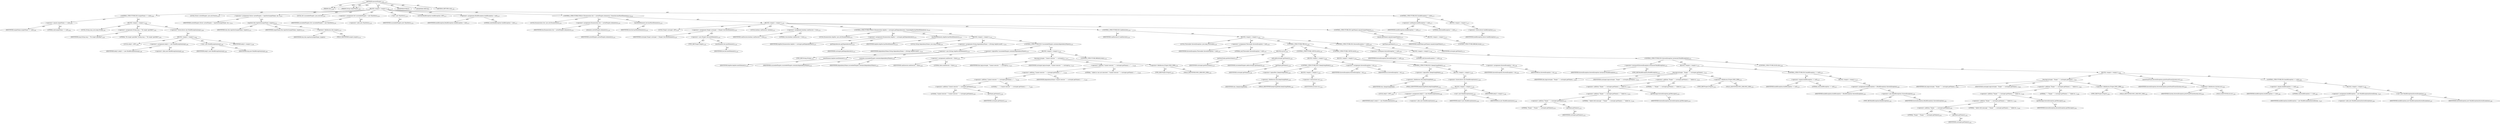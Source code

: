 digraph "executeTarget" {  
"111669149761" [label = <(METHOD,executeTarget)<SUB>1199</SUB>> ]
"115964117043" [label = <(PARAM,this)<SUB>1199</SUB>> ]
"115964117136" [label = <(PARAM,String targetName)<SUB>1199</SUB>> ]
"25769803885" [label = <(BLOCK,&lt;empty&gt;,&lt;empty&gt;)<SUB>1199</SUB>> ]
"47244640289" [label = <(CONTROL_STRUCTURE,IF,if (targetName == null))<SUB>1204</SUB>> ]
"30064771446" [label = <(&lt;operator&gt;.equals,targetName == null)<SUB>1204</SUB>> ]
"68719477142" [label = <(IDENTIFIER,targetName,targetName == null)<SUB>1204</SUB>> ]
"90194313270" [label = <(LITERAL,null,targetName == null)<SUB>1204</SUB>> ]
"25769803886" [label = <(BLOCK,&lt;empty&gt;,&lt;empty&gt;)<SUB>1204</SUB>> ]
"94489280552" [label = <(LOCAL,String msg: java.lang.String)<SUB>1205</SUB>> ]
"30064771447" [label = <(&lt;operator&gt;.assignment,String msg = &quot;No target specified&quot;)<SUB>1205</SUB>> ]
"68719477143" [label = <(IDENTIFIER,msg,String msg = &quot;No target specified&quot;)<SUB>1205</SUB>> ]
"90194313271" [label = <(LITERAL,&quot;No target specified&quot;,String msg = &quot;No target specified&quot;)<SUB>1205</SUB>> ]
"30064771448" [label = <(&lt;operator&gt;.throw,throw new BuildException(msg);)<SUB>1206</SUB>> ]
"25769803887" [label = <(BLOCK,&lt;empty&gt;,&lt;empty&gt;)<SUB>1206</SUB>> ]
"94489280553" [label = <(LOCAL,$obj11: ANY)<SUB>1206</SUB>> ]
"30064771449" [label = <(&lt;operator&gt;.assignment,$obj11 = new BuildException(msg))<SUB>1206</SUB>> ]
"68719477144" [label = <(IDENTIFIER,$obj11,$obj11 = new BuildException(msg))<SUB>1206</SUB>> ]
"30064771450" [label = <(&lt;operator&gt;.alloc,new BuildException(msg))<SUB>1206</SUB>> ]
"30064771451" [label = <(&lt;init&gt;,new BuildException(msg))<SUB>1206</SUB>> ]
"68719477145" [label = <(IDENTIFIER,$obj11,new BuildException(msg))<SUB>1206</SUB>> ]
"68719477146" [label = <(IDENTIFIER,msg,new BuildException(msg))<SUB>1206</SUB>> ]
"68719477147" [label = <(IDENTIFIER,$obj11,&lt;empty&gt;)<SUB>1206</SUB>> ]
"94489280554" [label = <(LOCAL,Vector sortedTargets: java.util.Vector)<SUB>1214</SUB>> ]
"30064771452" [label = <(&lt;operator&gt;.assignment,Vector sortedTargets = topoSort(targetName, tar...)<SUB>1214</SUB>> ]
"68719477148" [label = <(IDENTIFIER,sortedTargets,Vector sortedTargets = topoSort(targetName, tar...)<SUB>1214</SUB>> ]
"30064771453" [label = <(topoSort,this.topoSort(targetName, targets))<SUB>1214</SUB>> ]
"68719476808" [label = <(IDENTIFIER,this,this.topoSort(targetName, targets))<SUB>1214</SUB>> ]
"68719477149" [label = <(IDENTIFIER,targetName,this.topoSort(targetName, targets))<SUB>1214</SUB>> ]
"30064771454" [label = <(&lt;operator&gt;.fieldAccess,this.targets)<SUB>1214</SUB>> ]
"68719477150" [label = <(IDENTIFIER,this,this.topoSort(targetName, targets))> ]
"55834574924" [label = <(FIELD_IDENTIFIER,targets,targets)<SUB>1214</SUB>> ]
"94489280555" [label = <(LOCAL,Set succeededTargets: java.util.Set)<SUB>1216</SUB>> ]
"30064771455" [label = <(&lt;operator&gt;.assignment,Set succeededTargets = new HashSet())<SUB>1216</SUB>> ]
"68719477151" [label = <(IDENTIFIER,succeededTargets,Set succeededTargets = new HashSet())<SUB>1216</SUB>> ]
"30064771456" [label = <(&lt;operator&gt;.alloc,new HashSet())<SUB>1216</SUB>> ]
"30064771457" [label = <(&lt;init&gt;,new HashSet())<SUB>1216</SUB>> ]
"68719477152" [label = <(IDENTIFIER,succeededTargets,new HashSet())<SUB>1216</SUB>> ]
"94489280556" [label = <(LOCAL,BuildException buildException: ANY)<SUB>1217</SUB>> ]
"30064771458" [label = <(&lt;operator&gt;.assignment,BuildException buildException = null)<SUB>1217</SUB>> ]
"68719477153" [label = <(IDENTIFIER,buildException,BuildException buildException = null)<SUB>1217</SUB>> ]
"90194313272" [label = <(LITERAL,null,BuildException buildException = null)<SUB>1217</SUB>> ]
"47244640290" [label = <(CONTROL_STRUCTURE,FOR,for (Enumeration iter = sortedTargets.elements(); Some(iter.hasMoreElements()); ))<SUB>1218</SUB>> ]
"94489280557" [label = <(LOCAL,Enumeration iter: java.util.Enumeration)<SUB>1218</SUB>> ]
"30064771459" [label = <(&lt;operator&gt;.assignment,Enumeration iter = sortedTargets.elements())<SUB>1218</SUB>> ]
"68719477154" [label = <(IDENTIFIER,iter,Enumeration iter = sortedTargets.elements())<SUB>1218</SUB>> ]
"30064771460" [label = <(elements,sortedTargets.elements())<SUB>1218</SUB>> ]
"68719477155" [label = <(IDENTIFIER,sortedTargets,sortedTargets.elements())<SUB>1218</SUB>> ]
"30064771461" [label = <(hasMoreElements,iter.hasMoreElements())<SUB>1219</SUB>> ]
"68719477156" [label = <(IDENTIFIER,iter,iter.hasMoreElements())<SUB>1219</SUB>> ]
"25769803888" [label = <(BLOCK,&lt;empty&gt;,&lt;empty&gt;)<SUB>1219</SUB>> ]
"94489280558" [label = <(LOCAL,Target curtarget: ANY)<SUB>1220</SUB>> ]
"30064771462" [label = <(&lt;operator&gt;.assignment,Target curtarget = (Target) iter.nextElement())<SUB>1220</SUB>> ]
"68719477157" [label = <(IDENTIFIER,curtarget,Target curtarget = (Target) iter.nextElement())<SUB>1220</SUB>> ]
"30064771463" [label = <(&lt;operator&gt;.cast,(Target) iter.nextElement())<SUB>1220</SUB>> ]
"180388626447" [label = <(TYPE_REF,Target,Target)<SUB>1220</SUB>> ]
"30064771464" [label = <(nextElement,iter.nextElement())<SUB>1220</SUB>> ]
"68719477158" [label = <(IDENTIFIER,iter,iter.nextElement())<SUB>1220</SUB>> ]
"94489280559" [label = <(LOCAL,boolean canExecute: boolean)<SUB>1221</SUB>> ]
"30064771465" [label = <(&lt;operator&gt;.assignment,boolean canExecute = true)<SUB>1221</SUB>> ]
"68719477159" [label = <(IDENTIFIER,canExecute,boolean canExecute = true)<SUB>1221</SUB>> ]
"90194313273" [label = <(LITERAL,true,boolean canExecute = true)<SUB>1221</SUB>> ]
"47244640291" [label = <(CONTROL_STRUCTURE,FOR,for (Enumeration depIter = curtarget.getDependencies(); Some(depIter.hasMoreElements()); ))<SUB>1222</SUB>> ]
"94489280560" [label = <(LOCAL,Enumeration depIter: java.util.Enumeration)<SUB>1222</SUB>> ]
"30064771466" [label = <(&lt;operator&gt;.assignment,Enumeration depIter = curtarget.getDependencies())<SUB>1222</SUB>> ]
"68719477160" [label = <(IDENTIFIER,depIter,Enumeration depIter = curtarget.getDependencies())<SUB>1222</SUB>> ]
"30064771467" [label = <(getDependencies,getDependencies())<SUB>1222</SUB>> ]
"68719477161" [label = <(IDENTIFIER,curtarget,getDependencies())<SUB>1222</SUB>> ]
"30064771468" [label = <(hasMoreElements,depIter.hasMoreElements())<SUB>1223</SUB>> ]
"68719477162" [label = <(IDENTIFIER,depIter,depIter.hasMoreElements())<SUB>1223</SUB>> ]
"25769803889" [label = <(BLOCK,&lt;empty&gt;,&lt;empty&gt;)<SUB>1223</SUB>> ]
"94489280561" [label = <(LOCAL,String dependencyName: java.lang.String)<SUB>1224</SUB>> ]
"30064771469" [label = <(&lt;operator&gt;.assignment,String dependencyName = ((String) depIter.nextE...)<SUB>1224</SUB>> ]
"68719477163" [label = <(IDENTIFIER,dependencyName,String dependencyName = ((String) depIter.nextE...)<SUB>1224</SUB>> ]
"30064771470" [label = <(&lt;operator&gt;.cast,(String) depIter.nextElement())<SUB>1224</SUB>> ]
"180388626448" [label = <(TYPE_REF,String,String)<SUB>1224</SUB>> ]
"30064771471" [label = <(nextElement,depIter.nextElement())<SUB>1224</SUB>> ]
"68719477164" [label = <(IDENTIFIER,depIter,depIter.nextElement())<SUB>1224</SUB>> ]
"47244640292" [label = <(CONTROL_STRUCTURE,IF,if (!succeededTargets.contains(dependencyName)))<SUB>1225</SUB>> ]
"30064771472" [label = <(&lt;operator&gt;.logicalNot,!succeededTargets.contains(dependencyName))<SUB>1225</SUB>> ]
"30064771473" [label = <(contains,succeededTargets.contains(dependencyName))<SUB>1225</SUB>> ]
"68719477165" [label = <(IDENTIFIER,succeededTargets,succeededTargets.contains(dependencyName))<SUB>1225</SUB>> ]
"68719477166" [label = <(IDENTIFIER,dependencyName,succeededTargets.contains(dependencyName))<SUB>1225</SUB>> ]
"25769803890" [label = <(BLOCK,&lt;empty&gt;,&lt;empty&gt;)<SUB>1225</SUB>> ]
"30064771474" [label = <(&lt;operator&gt;.assignment,canExecute = false)<SUB>1226</SUB>> ]
"68719477167" [label = <(IDENTIFIER,canExecute,canExecute = false)<SUB>1226</SUB>> ]
"90194313274" [label = <(LITERAL,false,canExecute = false)<SUB>1226</SUB>> ]
"30064771475" [label = <(log,log(curtarget, &quot;Cannot execute '&quot; + curtarget.g...)<SUB>1227</SUB>> ]
"68719476809" [label = <(IDENTIFIER,this,log(curtarget, &quot;Cannot execute '&quot; + curtarget.g...)<SUB>1227</SUB>> ]
"68719477168" [label = <(IDENTIFIER,curtarget,log(curtarget, &quot;Cannot execute '&quot; + curtarget.g...)<SUB>1227</SUB>> ]
"30064771476" [label = <(&lt;operator&gt;.addition,&quot;Cannot execute '&quot; + curtarget.getName() + &quot;' -...)<SUB>1228</SUB>> ]
"30064771477" [label = <(&lt;operator&gt;.addition,&quot;Cannot execute '&quot; + curtarget.getName() + &quot;' -...)<SUB>1228</SUB>> ]
"30064771478" [label = <(&lt;operator&gt;.addition,&quot;Cannot execute '&quot; + curtarget.getName() + &quot;' - '&quot;)<SUB>1228</SUB>> ]
"30064771479" [label = <(&lt;operator&gt;.addition,&quot;Cannot execute '&quot; + curtarget.getName())<SUB>1228</SUB>> ]
"90194313275" [label = <(LITERAL,&quot;Cannot execute '&quot;,&quot;Cannot execute '&quot; + curtarget.getName())<SUB>1228</SUB>> ]
"30064771480" [label = <(getName,getName())<SUB>1228</SUB>> ]
"68719477169" [label = <(IDENTIFIER,curtarget,getName())<SUB>1228</SUB>> ]
"90194313276" [label = <(LITERAL,&quot;' - '&quot;,&quot;Cannot execute '&quot; + curtarget.getName() + &quot;' - '&quot;)<SUB>1228</SUB>> ]
"68719477170" [label = <(IDENTIFIER,dependencyName,&quot;Cannot execute '&quot; + curtarget.getName() + &quot;' -...)<SUB>1229</SUB>> ]
"90194313277" [label = <(LITERAL,&quot;' failed or was not executed.&quot;,&quot;Cannot execute '&quot; + curtarget.getName() + &quot;' -...)<SUB>1229</SUB>> ]
"30064771481" [label = <(&lt;operator&gt;.fieldAccess,Project.MSG_ERR)<SUB>1230</SUB>> ]
"180388626449" [label = <(TYPE_REF,Project,Project)<SUB>1230</SUB>> ]
"55834574925" [label = <(FIELD_IDENTIFIER,MSG_ERR,MSG_ERR)<SUB>1230</SUB>> ]
"47244640293" [label = <(CONTROL_STRUCTURE,BREAK,break;)<SUB>1231</SUB>> ]
"47244640294" [label = <(CONTROL_STRUCTURE,IF,if (canExecute))<SUB>1234</SUB>> ]
"68719477171" [label = <(IDENTIFIER,canExecute,if (canExecute))<SUB>1234</SUB>> ]
"25769803891" [label = <(BLOCK,&lt;empty&gt;,&lt;empty&gt;)<SUB>1234</SUB>> ]
"94489280562" [label = <(LOCAL,Throwable thrownException: java.lang.Throwable)<SUB>1235</SUB>> ]
"30064771482" [label = <(&lt;operator&gt;.assignment,Throwable thrownException = null)<SUB>1235</SUB>> ]
"68719477172" [label = <(IDENTIFIER,thrownException,Throwable thrownException = null)<SUB>1235</SUB>> ]
"90194313278" [label = <(LITERAL,null,Throwable thrownException = null)<SUB>1235</SUB>> ]
"47244640295" [label = <(CONTROL_STRUCTURE,TRY,try)<SUB>1236</SUB>> ]
"25769803892" [label = <(BLOCK,try,try)<SUB>1236</SUB>> ]
"30064771483" [label = <(performTasks,performTasks())<SUB>1237</SUB>> ]
"68719477173" [label = <(IDENTIFIER,curtarget,performTasks())<SUB>1237</SUB>> ]
"30064771484" [label = <(add,add(curtarget.getName()))<SUB>1238</SUB>> ]
"68719477174" [label = <(IDENTIFIER,succeededTargets,add(curtarget.getName()))<SUB>1238</SUB>> ]
"30064771485" [label = <(getName,getName())<SUB>1238</SUB>> ]
"68719477175" [label = <(IDENTIFIER,curtarget,getName())<SUB>1238</SUB>> ]
"47244640296" [label = <(CONTROL_STRUCTURE,CATCH,catch)<SUB>1239</SUB>> ]
"25769803893" [label = <(BLOCK,&lt;empty&gt;,&lt;empty&gt;)<SUB>1239</SUB>> ]
"47244640297" [label = <(CONTROL_STRUCTURE,IF,if (!(keepGoingMode)))<SUB>1240</SUB>> ]
"30064771486" [label = <(&lt;operator&gt;.logicalNot,!(keepGoingMode))<SUB>1240</SUB>> ]
"30064771487" [label = <(&lt;operator&gt;.fieldAccess,this.keepGoingMode)<SUB>1240</SUB>> ]
"68719477176" [label = <(IDENTIFIER,this,!(keepGoingMode))> ]
"55834574926" [label = <(FIELD_IDENTIFIER,keepGoingMode,keepGoingMode)<SUB>1240</SUB>> ]
"25769803894" [label = <(BLOCK,&lt;empty&gt;,&lt;empty&gt;)<SUB>1240</SUB>> ]
"30064771488" [label = <(&lt;operator&gt;.throw,throw ex;)<SUB>1241</SUB>> ]
"68719477177" [label = <(IDENTIFIER,ex,throw ex;)<SUB>1241</SUB>> ]
"30064771489" [label = <(&lt;operator&gt;.assignment,thrownException = ex)<SUB>1243</SUB>> ]
"68719477178" [label = <(IDENTIFIER,thrownException,thrownException = ex)<SUB>1243</SUB>> ]
"68719477179" [label = <(IDENTIFIER,ex,thrownException = ex)<SUB>1243</SUB>> ]
"47244640298" [label = <(CONTROL_STRUCTURE,CATCH,catch)<SUB>1244</SUB>> ]
"25769803895" [label = <(BLOCK,&lt;empty&gt;,&lt;empty&gt;)<SUB>1244</SUB>> ]
"47244640299" [label = <(CONTROL_STRUCTURE,IF,if (!(keepGoingMode)))<SUB>1245</SUB>> ]
"30064771490" [label = <(&lt;operator&gt;.logicalNot,!(keepGoingMode))<SUB>1245</SUB>> ]
"30064771491" [label = <(&lt;operator&gt;.fieldAccess,this.keepGoingMode)<SUB>1245</SUB>> ]
"68719477180" [label = <(IDENTIFIER,this,!(keepGoingMode))> ]
"55834574927" [label = <(FIELD_IDENTIFIER,keepGoingMode,keepGoingMode)<SUB>1245</SUB>> ]
"25769803896" [label = <(BLOCK,&lt;empty&gt;,&lt;empty&gt;)<SUB>1245</SUB>> ]
"30064771492" [label = <(&lt;operator&gt;.throw,throw new BuildException(ex);)<SUB>1246</SUB>> ]
"25769803897" [label = <(BLOCK,&lt;empty&gt;,&lt;empty&gt;)<SUB>1246</SUB>> ]
"94489280563" [label = <(LOCAL,$obj12: ANY)<SUB>1246</SUB>> ]
"30064771493" [label = <(&lt;operator&gt;.assignment,$obj12 = new BuildException(ex))<SUB>1246</SUB>> ]
"68719477181" [label = <(IDENTIFIER,$obj12,$obj12 = new BuildException(ex))<SUB>1246</SUB>> ]
"30064771494" [label = <(&lt;operator&gt;.alloc,new BuildException(ex))<SUB>1246</SUB>> ]
"30064771495" [label = <(&lt;init&gt;,new BuildException(ex))<SUB>1246</SUB>> ]
"68719477182" [label = <(IDENTIFIER,$obj12,new BuildException(ex))<SUB>1246</SUB>> ]
"68719477183" [label = <(IDENTIFIER,ex,new BuildException(ex))<SUB>1246</SUB>> ]
"68719477184" [label = <(IDENTIFIER,$obj12,&lt;empty&gt;)<SUB>1246</SUB>> ]
"30064771496" [label = <(&lt;operator&gt;.assignment,thrownException = ex)<SUB>1248</SUB>> ]
"68719477185" [label = <(IDENTIFIER,thrownException,thrownException = ex)<SUB>1248</SUB>> ]
"68719477186" [label = <(IDENTIFIER,ex,thrownException = ex)<SUB>1248</SUB>> ]
"47244640300" [label = <(CONTROL_STRUCTURE,IF,if (thrownException != null))<SUB>1250</SUB>> ]
"30064771497" [label = <(&lt;operator&gt;.notEquals,thrownException != null)<SUB>1250</SUB>> ]
"68719477187" [label = <(IDENTIFIER,thrownException,thrownException != null)<SUB>1250</SUB>> ]
"90194313279" [label = <(LITERAL,null,thrownException != null)<SUB>1250</SUB>> ]
"25769803898" [label = <(BLOCK,&lt;empty&gt;,&lt;empty&gt;)<SUB>1250</SUB>> ]
"47244640301" [label = <(CONTROL_STRUCTURE,IF,if (thrownException instanceof BuildException))<SUB>1251</SUB>> ]
"30064771498" [label = <(&lt;operator&gt;.instanceOf,thrownException instanceof BuildException)<SUB>1251</SUB>> ]
"68719477188" [label = <(IDENTIFIER,thrownException,thrownException instanceof BuildException)<SUB>1251</SUB>> ]
"180388626450" [label = <(TYPE_REF,BuildException,BuildException)<SUB>1251</SUB>> ]
"25769803899" [label = <(BLOCK,&lt;empty&gt;,&lt;empty&gt;)<SUB>1251</SUB>> ]
"30064771499" [label = <(log,log(curtarget, &quot;Target '&quot; + curtarget.getName()...)<SUB>1252</SUB>> ]
"68719476810" [label = <(IDENTIFIER,this,log(curtarget, &quot;Target '&quot; + curtarget.getName()...)<SUB>1252</SUB>> ]
"68719477189" [label = <(IDENTIFIER,curtarget,log(curtarget, &quot;Target '&quot; + curtarget.getName()...)<SUB>1252</SUB>> ]
"30064771500" [label = <(&lt;operator&gt;.addition,&quot;Target '&quot; + curtarget.getName() + &quot;' failed wi...)<SUB>1253</SUB>> ]
"30064771501" [label = <(&lt;operator&gt;.addition,&quot;Target '&quot; + curtarget.getName() + &quot;' failed wi...)<SUB>1253</SUB>> ]
"30064771502" [label = <(&lt;operator&gt;.addition,&quot;Target '&quot; + curtarget.getName() + &quot;' failed wi...)<SUB>1253</SUB>> ]
"30064771503" [label = <(&lt;operator&gt;.addition,&quot;Target '&quot; + curtarget.getName())<SUB>1253</SUB>> ]
"90194313280" [label = <(LITERAL,&quot;Target '&quot;,&quot;Target '&quot; + curtarget.getName())<SUB>1253</SUB>> ]
"30064771504" [label = <(getName,getName())<SUB>1253</SUB>> ]
"68719477190" [label = <(IDENTIFIER,curtarget,getName())<SUB>1253</SUB>> ]
"90194313281" [label = <(LITERAL,&quot;' failed with message '&quot;,&quot;Target '&quot; + curtarget.getName() + &quot;' failed wi...)<SUB>1254</SUB>> ]
"30064771505" [label = <(getMessage,thrownException.getMessage())<SUB>1255</SUB>> ]
"68719477191" [label = <(IDENTIFIER,thrownException,thrownException.getMessage())<SUB>1255</SUB>> ]
"90194313282" [label = <(LITERAL,&quot;'.&quot;,&quot;Target '&quot; + curtarget.getName() + &quot;' failed wi...)<SUB>1255</SUB>> ]
"30064771506" [label = <(&lt;operator&gt;.fieldAccess,Project.MSG_ERR)<SUB>1255</SUB>> ]
"180388626451" [label = <(TYPE_REF,Project,Project)<SUB>1255</SUB>> ]
"55834574928" [label = <(FIELD_IDENTIFIER,MSG_ERR,MSG_ERR)<SUB>1255</SUB>> ]
"47244640302" [label = <(CONTROL_STRUCTURE,IF,if (buildException == null))<SUB>1257</SUB>> ]
"30064771507" [label = <(&lt;operator&gt;.equals,buildException == null)<SUB>1257</SUB>> ]
"68719477192" [label = <(IDENTIFIER,buildException,buildException == null)<SUB>1257</SUB>> ]
"90194313283" [label = <(LITERAL,null,buildException == null)<SUB>1257</SUB>> ]
"25769803900" [label = <(BLOCK,&lt;empty&gt;,&lt;empty&gt;)<SUB>1257</SUB>> ]
"30064771508" [label = <(&lt;operator&gt;.assignment,buildException = (BuildException) thrownException)<SUB>1258</SUB>> ]
"68719477193" [label = <(IDENTIFIER,buildException,buildException = (BuildException) thrownException)<SUB>1258</SUB>> ]
"30064771509" [label = <(&lt;operator&gt;.cast,(BuildException) thrownException)<SUB>1258</SUB>> ]
"180388626452" [label = <(TYPE_REF,BuildException,BuildException)<SUB>1258</SUB>> ]
"68719477194" [label = <(IDENTIFIER,thrownException,(BuildException) thrownException)<SUB>1258</SUB>> ]
"47244640303" [label = <(CONTROL_STRUCTURE,ELSE,else)<SUB>1260</SUB>> ]
"25769803901" [label = <(BLOCK,&lt;empty&gt;,&lt;empty&gt;)<SUB>1260</SUB>> ]
"30064771510" [label = <(log,log(curtarget, &quot;Target '&quot; + curtarget.getName()...)<SUB>1261</SUB>> ]
"68719476811" [label = <(IDENTIFIER,this,log(curtarget, &quot;Target '&quot; + curtarget.getName()...)<SUB>1261</SUB>> ]
"68719477195" [label = <(IDENTIFIER,curtarget,log(curtarget, &quot;Target '&quot; + curtarget.getName()...)<SUB>1261</SUB>> ]
"30064771511" [label = <(&lt;operator&gt;.addition,&quot;Target '&quot; + curtarget.getName() + &quot;' failed wi...)<SUB>1262</SUB>> ]
"30064771512" [label = <(&lt;operator&gt;.addition,&quot;Target '&quot; + curtarget.getName() + &quot;' failed wi...)<SUB>1262</SUB>> ]
"30064771513" [label = <(&lt;operator&gt;.addition,&quot;Target '&quot; + curtarget.getName() + &quot;' failed wi...)<SUB>1262</SUB>> ]
"30064771514" [label = <(&lt;operator&gt;.addition,&quot;Target '&quot; + curtarget.getName())<SUB>1262</SUB>> ]
"90194313284" [label = <(LITERAL,&quot;Target '&quot;,&quot;Target '&quot; + curtarget.getName())<SUB>1262</SUB>> ]
"30064771515" [label = <(getName,getName())<SUB>1262</SUB>> ]
"68719477196" [label = <(IDENTIFIER,curtarget,getName())<SUB>1262</SUB>> ]
"90194313285" [label = <(LITERAL,&quot;' failed with message '&quot;,&quot;Target '&quot; + curtarget.getName() + &quot;' failed wi...)<SUB>1263</SUB>> ]
"30064771516" [label = <(getMessage,thrownException.getMessage())<SUB>1264</SUB>> ]
"68719477197" [label = <(IDENTIFIER,thrownException,thrownException.getMessage())<SUB>1264</SUB>> ]
"90194313286" [label = <(LITERAL,&quot;'.&quot;,&quot;Target '&quot; + curtarget.getName() + &quot;' failed wi...)<SUB>1264</SUB>> ]
"30064771517" [label = <(&lt;operator&gt;.fieldAccess,Project.MSG_ERR)<SUB>1264</SUB>> ]
"180388626453" [label = <(TYPE_REF,Project,Project)<SUB>1264</SUB>> ]
"55834574929" [label = <(FIELD_IDENTIFIER,MSG_ERR,MSG_ERR)<SUB>1264</SUB>> ]
"30064771518" [label = <(printStackTrace,thrownException.printStackTrace(System.err))<SUB>1265</SUB>> ]
"68719477198" [label = <(IDENTIFIER,thrownException,thrownException.printStackTrace(System.err))<SUB>1265</SUB>> ]
"30064771519" [label = <(&lt;operator&gt;.fieldAccess,System.err)<SUB>1265</SUB>> ]
"68719477199" [label = <(IDENTIFIER,System,thrownException.printStackTrace(System.err))<SUB>1265</SUB>> ]
"55834574930" [label = <(FIELD_IDENTIFIER,err,err)<SUB>1265</SUB>> ]
"47244640304" [label = <(CONTROL_STRUCTURE,IF,if (buildException == null))<SUB>1266</SUB>> ]
"30064771520" [label = <(&lt;operator&gt;.equals,buildException == null)<SUB>1266</SUB>> ]
"68719477200" [label = <(IDENTIFIER,buildException,buildException == null)<SUB>1266</SUB>> ]
"90194313287" [label = <(LITERAL,null,buildException == null)<SUB>1266</SUB>> ]
"25769803902" [label = <(BLOCK,&lt;empty&gt;,&lt;empty&gt;)<SUB>1266</SUB>> ]
"30064771521" [label = <(&lt;operator&gt;.assignment,buildException = new BuildException(thrownExcep...)<SUB>1267</SUB>> ]
"68719477201" [label = <(IDENTIFIER,buildException,buildException = new BuildException(thrownExcep...)<SUB>1267</SUB>> ]
"30064771522" [label = <(&lt;operator&gt;.alloc,new BuildException(thrownException))<SUB>1268</SUB>> ]
"30064771523" [label = <(&lt;init&gt;,new BuildException(thrownException))<SUB>1268</SUB>> ]
"68719477202" [label = <(IDENTIFIER,buildException,new BuildException(thrownException))<SUB>1267</SUB>> ]
"68719477203" [label = <(IDENTIFIER,thrownException,new BuildException(thrownException))<SUB>1268</SUB>> ]
"47244640305" [label = <(CONTROL_STRUCTURE,IF,if (getName().equals(targetName)))<SUB>1273</SUB>> ]
"30064771524" [label = <(equals,getName().equals(targetName))<SUB>1273</SUB>> ]
"30064771525" [label = <(getName,getName())<SUB>1273</SUB>> ]
"68719477204" [label = <(IDENTIFIER,curtarget,getName())<SUB>1273</SUB>> ]
"68719477205" [label = <(IDENTIFIER,targetName,getName().equals(targetName))<SUB>1273</SUB>> ]
"25769803903" [label = <(BLOCK,&lt;empty&gt;,&lt;empty&gt;)<SUB>1273</SUB>> ]
"47244640306" [label = <(CONTROL_STRUCTURE,BREAK,break;)<SUB>1274</SUB>> ]
"47244640307" [label = <(CONTROL_STRUCTURE,IF,if (buildException != null))<SUB>1277</SUB>> ]
"30064771526" [label = <(&lt;operator&gt;.notEquals,buildException != null)<SUB>1277</SUB>> ]
"68719477206" [label = <(IDENTIFIER,buildException,buildException != null)<SUB>1277</SUB>> ]
"90194313288" [label = <(LITERAL,null,buildException != null)<SUB>1277</SUB>> ]
"25769803904" [label = <(BLOCK,&lt;empty&gt;,&lt;empty&gt;)<SUB>1277</SUB>> ]
"30064771527" [label = <(&lt;operator&gt;.throw,throw buildException;)<SUB>1278</SUB>> ]
"68719477207" [label = <(IDENTIFIER,buildException,throw buildException;)<SUB>1278</SUB>> ]
"133143986353" [label = <(MODIFIER,PUBLIC)> ]
"133143986354" [label = <(MODIFIER,VIRTUAL)> ]
"128849018945" [label = <(METHOD_RETURN,void)<SUB>1199</SUB>> ]
  "111669149761" -> "115964117043"  [ label = "AST: "] 
  "111669149761" -> "115964117136"  [ label = "AST: "] 
  "111669149761" -> "25769803885"  [ label = "AST: "] 
  "111669149761" -> "133143986353"  [ label = "AST: "] 
  "111669149761" -> "133143986354"  [ label = "AST: "] 
  "111669149761" -> "128849018945"  [ label = "AST: "] 
  "25769803885" -> "47244640289"  [ label = "AST: "] 
  "25769803885" -> "94489280554"  [ label = "AST: "] 
  "25769803885" -> "30064771452"  [ label = "AST: "] 
  "25769803885" -> "94489280555"  [ label = "AST: "] 
  "25769803885" -> "30064771455"  [ label = "AST: "] 
  "25769803885" -> "30064771457"  [ label = "AST: "] 
  "25769803885" -> "94489280556"  [ label = "AST: "] 
  "25769803885" -> "30064771458"  [ label = "AST: "] 
  "25769803885" -> "47244640290"  [ label = "AST: "] 
  "25769803885" -> "47244640307"  [ label = "AST: "] 
  "47244640289" -> "30064771446"  [ label = "AST: "] 
  "47244640289" -> "25769803886"  [ label = "AST: "] 
  "30064771446" -> "68719477142"  [ label = "AST: "] 
  "30064771446" -> "90194313270"  [ label = "AST: "] 
  "25769803886" -> "94489280552"  [ label = "AST: "] 
  "25769803886" -> "30064771447"  [ label = "AST: "] 
  "25769803886" -> "30064771448"  [ label = "AST: "] 
  "30064771447" -> "68719477143"  [ label = "AST: "] 
  "30064771447" -> "90194313271"  [ label = "AST: "] 
  "30064771448" -> "25769803887"  [ label = "AST: "] 
  "25769803887" -> "94489280553"  [ label = "AST: "] 
  "25769803887" -> "30064771449"  [ label = "AST: "] 
  "25769803887" -> "30064771451"  [ label = "AST: "] 
  "25769803887" -> "68719477147"  [ label = "AST: "] 
  "30064771449" -> "68719477144"  [ label = "AST: "] 
  "30064771449" -> "30064771450"  [ label = "AST: "] 
  "30064771451" -> "68719477145"  [ label = "AST: "] 
  "30064771451" -> "68719477146"  [ label = "AST: "] 
  "30064771452" -> "68719477148"  [ label = "AST: "] 
  "30064771452" -> "30064771453"  [ label = "AST: "] 
  "30064771453" -> "68719476808"  [ label = "AST: "] 
  "30064771453" -> "68719477149"  [ label = "AST: "] 
  "30064771453" -> "30064771454"  [ label = "AST: "] 
  "30064771454" -> "68719477150"  [ label = "AST: "] 
  "30064771454" -> "55834574924"  [ label = "AST: "] 
  "30064771455" -> "68719477151"  [ label = "AST: "] 
  "30064771455" -> "30064771456"  [ label = "AST: "] 
  "30064771457" -> "68719477152"  [ label = "AST: "] 
  "30064771458" -> "68719477153"  [ label = "AST: "] 
  "30064771458" -> "90194313272"  [ label = "AST: "] 
  "47244640290" -> "94489280557"  [ label = "AST: "] 
  "47244640290" -> "30064771459"  [ label = "AST: "] 
  "47244640290" -> "30064771461"  [ label = "AST: "] 
  "47244640290" -> "25769803888"  [ label = "AST: "] 
  "30064771459" -> "68719477154"  [ label = "AST: "] 
  "30064771459" -> "30064771460"  [ label = "AST: "] 
  "30064771460" -> "68719477155"  [ label = "AST: "] 
  "30064771461" -> "68719477156"  [ label = "AST: "] 
  "25769803888" -> "94489280558"  [ label = "AST: "] 
  "25769803888" -> "30064771462"  [ label = "AST: "] 
  "25769803888" -> "94489280559"  [ label = "AST: "] 
  "25769803888" -> "30064771465"  [ label = "AST: "] 
  "25769803888" -> "47244640291"  [ label = "AST: "] 
  "25769803888" -> "47244640294"  [ label = "AST: "] 
  "25769803888" -> "47244640305"  [ label = "AST: "] 
  "30064771462" -> "68719477157"  [ label = "AST: "] 
  "30064771462" -> "30064771463"  [ label = "AST: "] 
  "30064771463" -> "180388626447"  [ label = "AST: "] 
  "30064771463" -> "30064771464"  [ label = "AST: "] 
  "30064771464" -> "68719477158"  [ label = "AST: "] 
  "30064771465" -> "68719477159"  [ label = "AST: "] 
  "30064771465" -> "90194313273"  [ label = "AST: "] 
  "47244640291" -> "94489280560"  [ label = "AST: "] 
  "47244640291" -> "30064771466"  [ label = "AST: "] 
  "47244640291" -> "30064771468"  [ label = "AST: "] 
  "47244640291" -> "25769803889"  [ label = "AST: "] 
  "30064771466" -> "68719477160"  [ label = "AST: "] 
  "30064771466" -> "30064771467"  [ label = "AST: "] 
  "30064771467" -> "68719477161"  [ label = "AST: "] 
  "30064771468" -> "68719477162"  [ label = "AST: "] 
  "25769803889" -> "94489280561"  [ label = "AST: "] 
  "25769803889" -> "30064771469"  [ label = "AST: "] 
  "25769803889" -> "47244640292"  [ label = "AST: "] 
  "30064771469" -> "68719477163"  [ label = "AST: "] 
  "30064771469" -> "30064771470"  [ label = "AST: "] 
  "30064771470" -> "180388626448"  [ label = "AST: "] 
  "30064771470" -> "30064771471"  [ label = "AST: "] 
  "30064771471" -> "68719477164"  [ label = "AST: "] 
  "47244640292" -> "30064771472"  [ label = "AST: "] 
  "47244640292" -> "25769803890"  [ label = "AST: "] 
  "30064771472" -> "30064771473"  [ label = "AST: "] 
  "30064771473" -> "68719477165"  [ label = "AST: "] 
  "30064771473" -> "68719477166"  [ label = "AST: "] 
  "25769803890" -> "30064771474"  [ label = "AST: "] 
  "25769803890" -> "30064771475"  [ label = "AST: "] 
  "25769803890" -> "47244640293"  [ label = "AST: "] 
  "30064771474" -> "68719477167"  [ label = "AST: "] 
  "30064771474" -> "90194313274"  [ label = "AST: "] 
  "30064771475" -> "68719476809"  [ label = "AST: "] 
  "30064771475" -> "68719477168"  [ label = "AST: "] 
  "30064771475" -> "30064771476"  [ label = "AST: "] 
  "30064771475" -> "30064771481"  [ label = "AST: "] 
  "30064771476" -> "30064771477"  [ label = "AST: "] 
  "30064771476" -> "90194313277"  [ label = "AST: "] 
  "30064771477" -> "30064771478"  [ label = "AST: "] 
  "30064771477" -> "68719477170"  [ label = "AST: "] 
  "30064771478" -> "30064771479"  [ label = "AST: "] 
  "30064771478" -> "90194313276"  [ label = "AST: "] 
  "30064771479" -> "90194313275"  [ label = "AST: "] 
  "30064771479" -> "30064771480"  [ label = "AST: "] 
  "30064771480" -> "68719477169"  [ label = "AST: "] 
  "30064771481" -> "180388626449"  [ label = "AST: "] 
  "30064771481" -> "55834574925"  [ label = "AST: "] 
  "47244640294" -> "68719477171"  [ label = "AST: "] 
  "47244640294" -> "25769803891"  [ label = "AST: "] 
  "25769803891" -> "94489280562"  [ label = "AST: "] 
  "25769803891" -> "30064771482"  [ label = "AST: "] 
  "25769803891" -> "47244640295"  [ label = "AST: "] 
  "25769803891" -> "47244640300"  [ label = "AST: "] 
  "30064771482" -> "68719477172"  [ label = "AST: "] 
  "30064771482" -> "90194313278"  [ label = "AST: "] 
  "47244640295" -> "25769803892"  [ label = "AST: "] 
  "47244640295" -> "47244640296"  [ label = "AST: "] 
  "47244640295" -> "47244640298"  [ label = "AST: "] 
  "25769803892" -> "30064771483"  [ label = "AST: "] 
  "25769803892" -> "30064771484"  [ label = "AST: "] 
  "30064771483" -> "68719477173"  [ label = "AST: "] 
  "30064771484" -> "68719477174"  [ label = "AST: "] 
  "30064771484" -> "30064771485"  [ label = "AST: "] 
  "30064771485" -> "68719477175"  [ label = "AST: "] 
  "47244640296" -> "25769803893"  [ label = "AST: "] 
  "25769803893" -> "47244640297"  [ label = "AST: "] 
  "25769803893" -> "30064771489"  [ label = "AST: "] 
  "47244640297" -> "30064771486"  [ label = "AST: "] 
  "47244640297" -> "25769803894"  [ label = "AST: "] 
  "30064771486" -> "30064771487"  [ label = "AST: "] 
  "30064771487" -> "68719477176"  [ label = "AST: "] 
  "30064771487" -> "55834574926"  [ label = "AST: "] 
  "25769803894" -> "30064771488"  [ label = "AST: "] 
  "30064771488" -> "68719477177"  [ label = "AST: "] 
  "30064771489" -> "68719477178"  [ label = "AST: "] 
  "30064771489" -> "68719477179"  [ label = "AST: "] 
  "47244640298" -> "25769803895"  [ label = "AST: "] 
  "25769803895" -> "47244640299"  [ label = "AST: "] 
  "25769803895" -> "30064771496"  [ label = "AST: "] 
  "47244640299" -> "30064771490"  [ label = "AST: "] 
  "47244640299" -> "25769803896"  [ label = "AST: "] 
  "30064771490" -> "30064771491"  [ label = "AST: "] 
  "30064771491" -> "68719477180"  [ label = "AST: "] 
  "30064771491" -> "55834574927"  [ label = "AST: "] 
  "25769803896" -> "30064771492"  [ label = "AST: "] 
  "30064771492" -> "25769803897"  [ label = "AST: "] 
  "25769803897" -> "94489280563"  [ label = "AST: "] 
  "25769803897" -> "30064771493"  [ label = "AST: "] 
  "25769803897" -> "30064771495"  [ label = "AST: "] 
  "25769803897" -> "68719477184"  [ label = "AST: "] 
  "30064771493" -> "68719477181"  [ label = "AST: "] 
  "30064771493" -> "30064771494"  [ label = "AST: "] 
  "30064771495" -> "68719477182"  [ label = "AST: "] 
  "30064771495" -> "68719477183"  [ label = "AST: "] 
  "30064771496" -> "68719477185"  [ label = "AST: "] 
  "30064771496" -> "68719477186"  [ label = "AST: "] 
  "47244640300" -> "30064771497"  [ label = "AST: "] 
  "47244640300" -> "25769803898"  [ label = "AST: "] 
  "30064771497" -> "68719477187"  [ label = "AST: "] 
  "30064771497" -> "90194313279"  [ label = "AST: "] 
  "25769803898" -> "47244640301"  [ label = "AST: "] 
  "47244640301" -> "30064771498"  [ label = "AST: "] 
  "47244640301" -> "25769803899"  [ label = "AST: "] 
  "47244640301" -> "47244640303"  [ label = "AST: "] 
  "30064771498" -> "68719477188"  [ label = "AST: "] 
  "30064771498" -> "180388626450"  [ label = "AST: "] 
  "25769803899" -> "30064771499"  [ label = "AST: "] 
  "25769803899" -> "47244640302"  [ label = "AST: "] 
  "30064771499" -> "68719476810"  [ label = "AST: "] 
  "30064771499" -> "68719477189"  [ label = "AST: "] 
  "30064771499" -> "30064771500"  [ label = "AST: "] 
  "30064771499" -> "30064771506"  [ label = "AST: "] 
  "30064771500" -> "30064771501"  [ label = "AST: "] 
  "30064771500" -> "90194313282"  [ label = "AST: "] 
  "30064771501" -> "30064771502"  [ label = "AST: "] 
  "30064771501" -> "30064771505"  [ label = "AST: "] 
  "30064771502" -> "30064771503"  [ label = "AST: "] 
  "30064771502" -> "90194313281"  [ label = "AST: "] 
  "30064771503" -> "90194313280"  [ label = "AST: "] 
  "30064771503" -> "30064771504"  [ label = "AST: "] 
  "30064771504" -> "68719477190"  [ label = "AST: "] 
  "30064771505" -> "68719477191"  [ label = "AST: "] 
  "30064771506" -> "180388626451"  [ label = "AST: "] 
  "30064771506" -> "55834574928"  [ label = "AST: "] 
  "47244640302" -> "30064771507"  [ label = "AST: "] 
  "47244640302" -> "25769803900"  [ label = "AST: "] 
  "30064771507" -> "68719477192"  [ label = "AST: "] 
  "30064771507" -> "90194313283"  [ label = "AST: "] 
  "25769803900" -> "30064771508"  [ label = "AST: "] 
  "30064771508" -> "68719477193"  [ label = "AST: "] 
  "30064771508" -> "30064771509"  [ label = "AST: "] 
  "30064771509" -> "180388626452"  [ label = "AST: "] 
  "30064771509" -> "68719477194"  [ label = "AST: "] 
  "47244640303" -> "25769803901"  [ label = "AST: "] 
  "25769803901" -> "30064771510"  [ label = "AST: "] 
  "25769803901" -> "30064771518"  [ label = "AST: "] 
  "25769803901" -> "47244640304"  [ label = "AST: "] 
  "30064771510" -> "68719476811"  [ label = "AST: "] 
  "30064771510" -> "68719477195"  [ label = "AST: "] 
  "30064771510" -> "30064771511"  [ label = "AST: "] 
  "30064771510" -> "30064771517"  [ label = "AST: "] 
  "30064771511" -> "30064771512"  [ label = "AST: "] 
  "30064771511" -> "90194313286"  [ label = "AST: "] 
  "30064771512" -> "30064771513"  [ label = "AST: "] 
  "30064771512" -> "30064771516"  [ label = "AST: "] 
  "30064771513" -> "30064771514"  [ label = "AST: "] 
  "30064771513" -> "90194313285"  [ label = "AST: "] 
  "30064771514" -> "90194313284"  [ label = "AST: "] 
  "30064771514" -> "30064771515"  [ label = "AST: "] 
  "30064771515" -> "68719477196"  [ label = "AST: "] 
  "30064771516" -> "68719477197"  [ label = "AST: "] 
  "30064771517" -> "180388626453"  [ label = "AST: "] 
  "30064771517" -> "55834574929"  [ label = "AST: "] 
  "30064771518" -> "68719477198"  [ label = "AST: "] 
  "30064771518" -> "30064771519"  [ label = "AST: "] 
  "30064771519" -> "68719477199"  [ label = "AST: "] 
  "30064771519" -> "55834574930"  [ label = "AST: "] 
  "47244640304" -> "30064771520"  [ label = "AST: "] 
  "47244640304" -> "25769803902"  [ label = "AST: "] 
  "30064771520" -> "68719477200"  [ label = "AST: "] 
  "30064771520" -> "90194313287"  [ label = "AST: "] 
  "25769803902" -> "30064771521"  [ label = "AST: "] 
  "25769803902" -> "30064771523"  [ label = "AST: "] 
  "30064771521" -> "68719477201"  [ label = "AST: "] 
  "30064771521" -> "30064771522"  [ label = "AST: "] 
  "30064771523" -> "68719477202"  [ label = "AST: "] 
  "30064771523" -> "68719477203"  [ label = "AST: "] 
  "47244640305" -> "30064771524"  [ label = "AST: "] 
  "47244640305" -> "25769803903"  [ label = "AST: "] 
  "30064771524" -> "30064771525"  [ label = "AST: "] 
  "30064771524" -> "68719477205"  [ label = "AST: "] 
  "30064771525" -> "68719477204"  [ label = "AST: "] 
  "25769803903" -> "47244640306"  [ label = "AST: "] 
  "47244640307" -> "30064771526"  [ label = "AST: "] 
  "47244640307" -> "25769803904"  [ label = "AST: "] 
  "30064771526" -> "68719477206"  [ label = "AST: "] 
  "30064771526" -> "90194313288"  [ label = "AST: "] 
  "25769803904" -> "30064771527"  [ label = "AST: "] 
  "30064771527" -> "68719477207"  [ label = "AST: "] 
  "111669149761" -> "115964117043"  [ label = "DDG: "] 
  "111669149761" -> "115964117136"  [ label = "DDG: "] 
}
